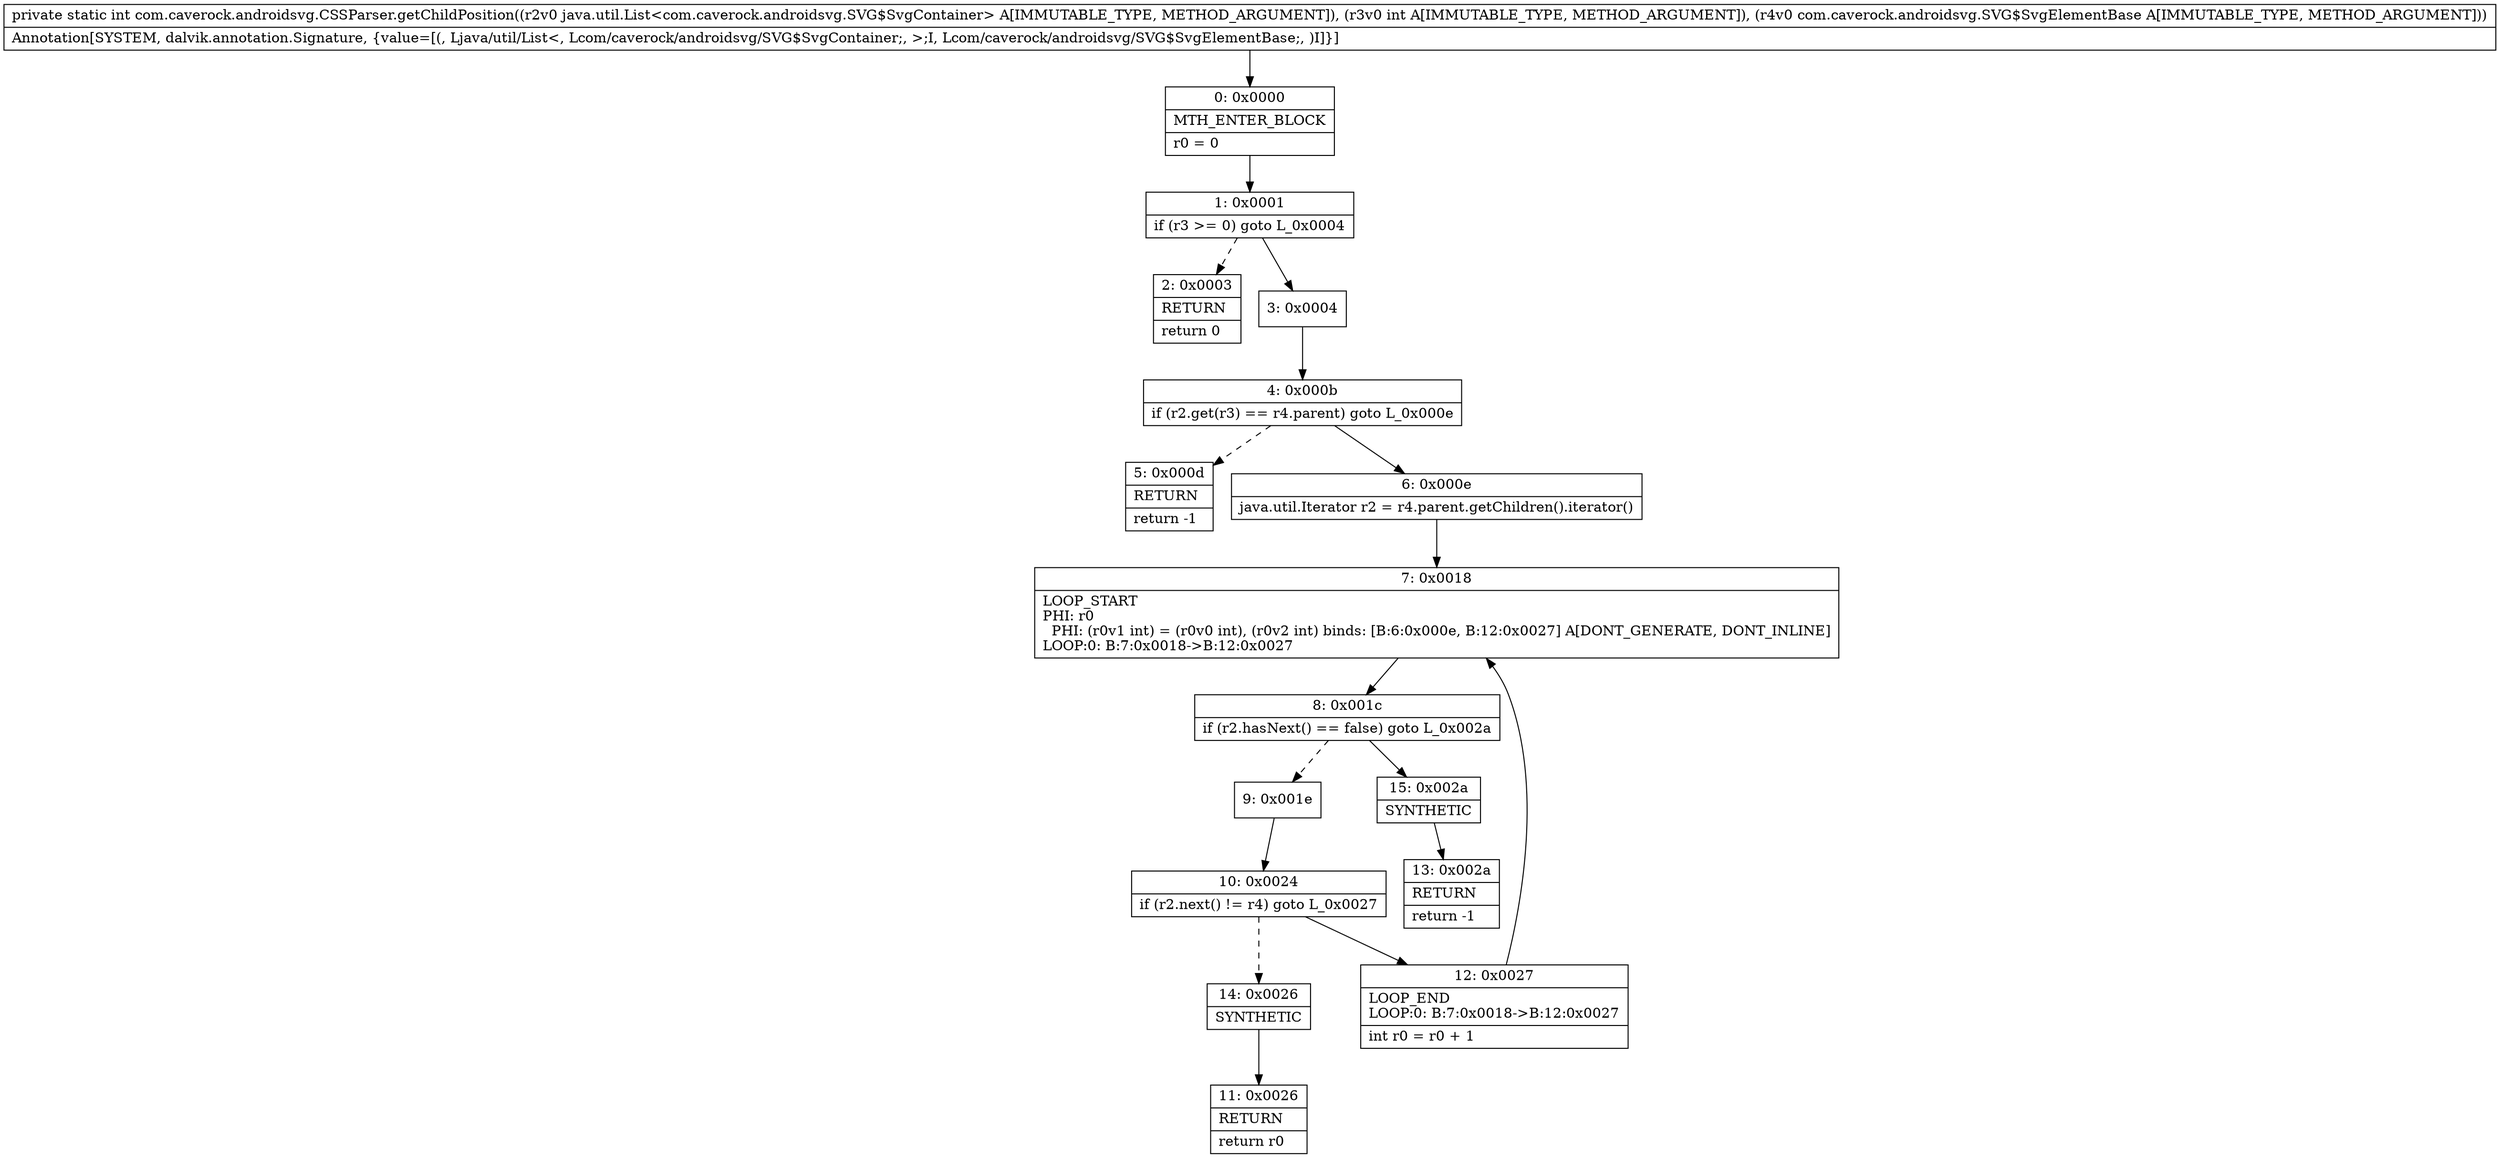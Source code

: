 digraph "CFG forcom.caverock.androidsvg.CSSParser.getChildPosition(Ljava\/util\/List;ILcom\/caverock\/androidsvg\/SVG$SvgElementBase;)I" {
Node_0 [shape=record,label="{0\:\ 0x0000|MTH_ENTER_BLOCK\l|r0 = 0\l}"];
Node_1 [shape=record,label="{1\:\ 0x0001|if (r3 \>= 0) goto L_0x0004\l}"];
Node_2 [shape=record,label="{2\:\ 0x0003|RETURN\l|return 0\l}"];
Node_3 [shape=record,label="{3\:\ 0x0004}"];
Node_4 [shape=record,label="{4\:\ 0x000b|if (r2.get(r3) == r4.parent) goto L_0x000e\l}"];
Node_5 [shape=record,label="{5\:\ 0x000d|RETURN\l|return \-1\l}"];
Node_6 [shape=record,label="{6\:\ 0x000e|java.util.Iterator r2 = r4.parent.getChildren().iterator()\l}"];
Node_7 [shape=record,label="{7\:\ 0x0018|LOOP_START\lPHI: r0 \l  PHI: (r0v1 int) = (r0v0 int), (r0v2 int) binds: [B:6:0x000e, B:12:0x0027] A[DONT_GENERATE, DONT_INLINE]\lLOOP:0: B:7:0x0018\-\>B:12:0x0027\l}"];
Node_8 [shape=record,label="{8\:\ 0x001c|if (r2.hasNext() == false) goto L_0x002a\l}"];
Node_9 [shape=record,label="{9\:\ 0x001e}"];
Node_10 [shape=record,label="{10\:\ 0x0024|if (r2.next() != r4) goto L_0x0027\l}"];
Node_11 [shape=record,label="{11\:\ 0x0026|RETURN\l|return r0\l}"];
Node_12 [shape=record,label="{12\:\ 0x0027|LOOP_END\lLOOP:0: B:7:0x0018\-\>B:12:0x0027\l|int r0 = r0 + 1\l}"];
Node_13 [shape=record,label="{13\:\ 0x002a|RETURN\l|return \-1\l}"];
Node_14 [shape=record,label="{14\:\ 0x0026|SYNTHETIC\l}"];
Node_15 [shape=record,label="{15\:\ 0x002a|SYNTHETIC\l}"];
MethodNode[shape=record,label="{private static int com.caverock.androidsvg.CSSParser.getChildPosition((r2v0 java.util.List\<com.caverock.androidsvg.SVG$SvgContainer\> A[IMMUTABLE_TYPE, METHOD_ARGUMENT]), (r3v0 int A[IMMUTABLE_TYPE, METHOD_ARGUMENT]), (r4v0 com.caverock.androidsvg.SVG$SvgElementBase A[IMMUTABLE_TYPE, METHOD_ARGUMENT]))  | Annotation[SYSTEM, dalvik.annotation.Signature, \{value=[(, Ljava\/util\/List\<, Lcom\/caverock\/androidsvg\/SVG$SvgContainer;, \>;I, Lcom\/caverock\/androidsvg\/SVG$SvgElementBase;, )I]\}]\l}"];
MethodNode -> Node_0;
Node_0 -> Node_1;
Node_1 -> Node_2[style=dashed];
Node_1 -> Node_3;
Node_3 -> Node_4;
Node_4 -> Node_5[style=dashed];
Node_4 -> Node_6;
Node_6 -> Node_7;
Node_7 -> Node_8;
Node_8 -> Node_9[style=dashed];
Node_8 -> Node_15;
Node_9 -> Node_10;
Node_10 -> Node_12;
Node_10 -> Node_14[style=dashed];
Node_12 -> Node_7;
Node_14 -> Node_11;
Node_15 -> Node_13;
}

